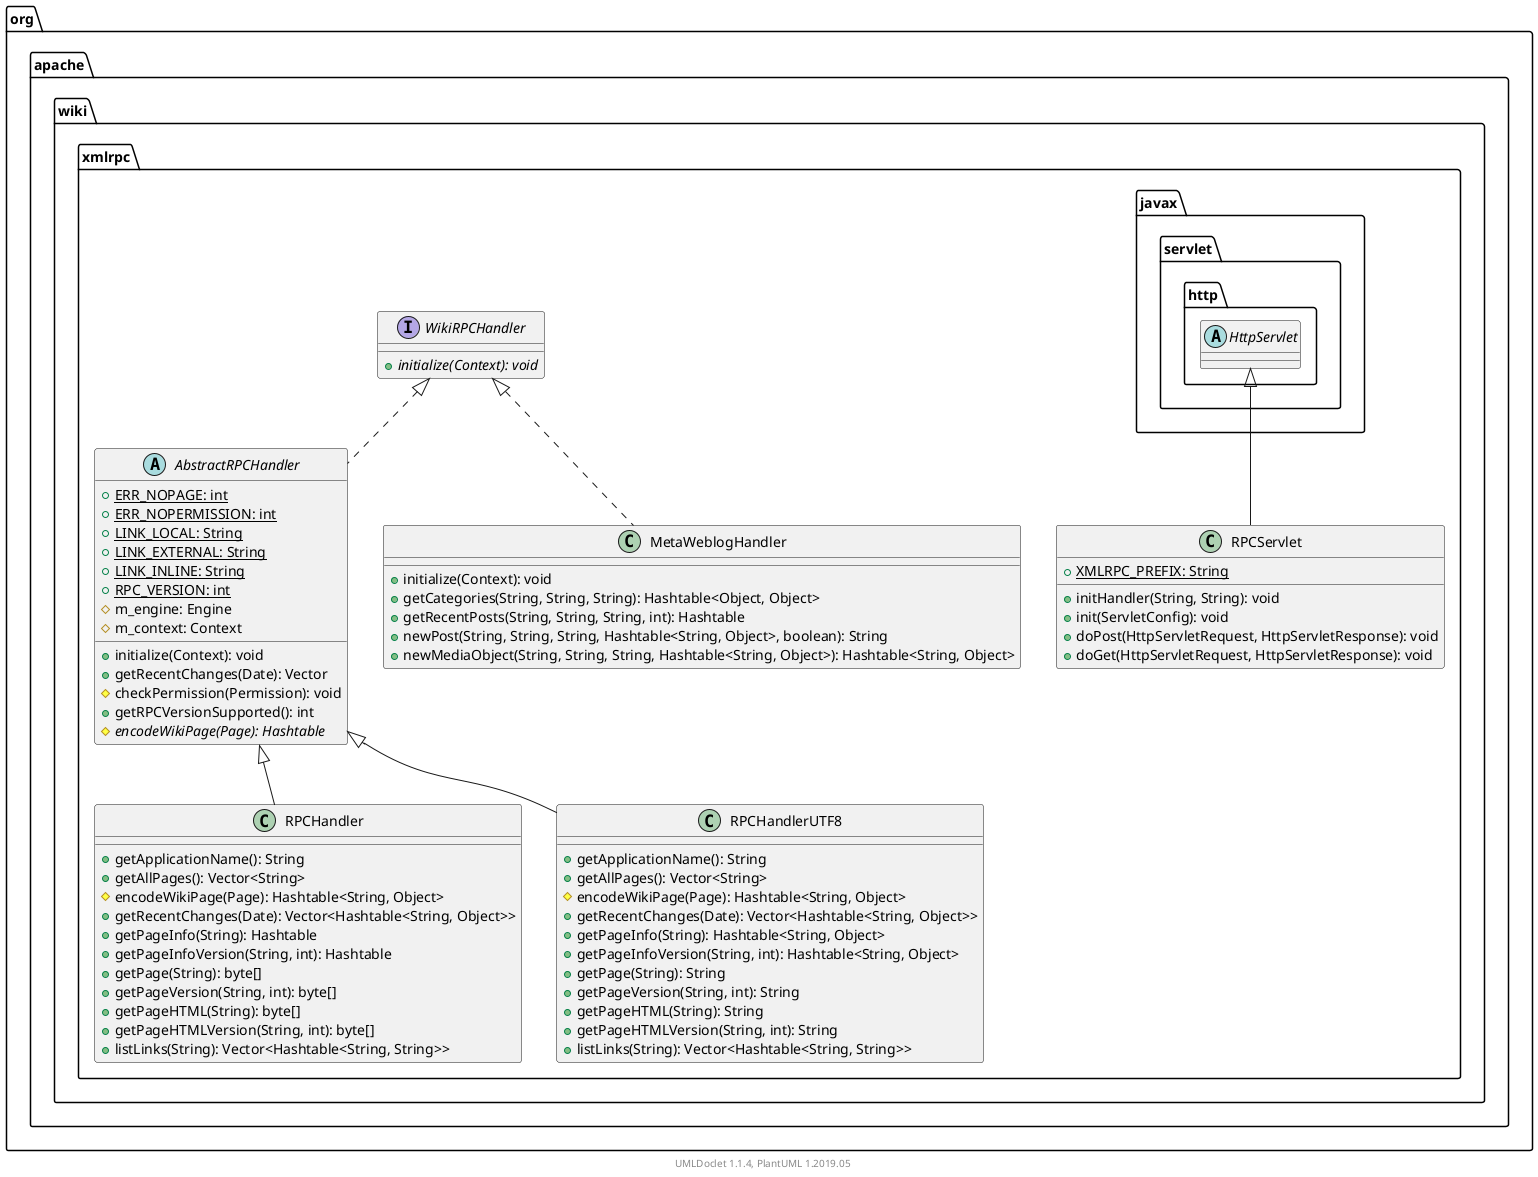 @startuml

    namespace org.apache.wiki.xmlrpc {

        abstract class AbstractRPCHandler [[AbstractRPCHandler.html]] {
            {static} +ERR_NOPAGE: int
            {static} +ERR_NOPERMISSION: int
            {static} +LINK_LOCAL: String
            {static} +LINK_EXTERNAL: String
            {static} +LINK_INLINE: String
            {static} +RPC_VERSION: int
            #m_engine: Engine
            #m_context: Context
            +initialize(Context): void
            +getRecentChanges(Date): Vector
            #checkPermission(Permission): void
            +getRPCVersionSupported(): int
            {abstract} #encodeWikiPage(Page): Hashtable
        }

        class RPCHandler [[RPCHandler.html]] {
            +getApplicationName(): String
            +getAllPages(): Vector<String>
            #encodeWikiPage(Page): Hashtable<String, Object>
            +getRecentChanges(Date): Vector<Hashtable<String, Object>>
            +getPageInfo(String): Hashtable
            +getPageInfoVersion(String, int): Hashtable
            +getPage(String): byte[]
            +getPageVersion(String, int): byte[]
            +getPageHTML(String): byte[]
            +getPageHTMLVersion(String, int): byte[]
            +listLinks(String): Vector<Hashtable<String, String>>
        }

        class MetaWeblogHandler [[MetaWeblogHandler.html]] {
            +initialize(Context): void
            +getCategories(String, String, String): Hashtable<Object, Object>
            +getRecentPosts(String, String, String, int): Hashtable
            +newPost(String, String, String, Hashtable<String, Object>, boolean): String
            +newMediaObject(String, String, String, Hashtable<String, Object>): Hashtable<String, Object>
        }

        class RPCHandlerUTF8 [[RPCHandlerUTF8.html]] {
            +getApplicationName(): String
            +getAllPages(): Vector<String>
            #encodeWikiPage(Page): Hashtable<String, Object>
            +getRecentChanges(Date): Vector<Hashtable<String, Object>>
            +getPageInfo(String): Hashtable<String, Object>
            +getPageInfoVersion(String, int): Hashtable<String, Object>
            +getPage(String): String
            +getPageVersion(String, int): String
            +getPageHTML(String): String
            +getPageHTMLVersion(String, int): String
            +listLinks(String): Vector<Hashtable<String, String>>
        }

        interface WikiRPCHandler [[WikiRPCHandler.html]] {
            {abstract} +initialize(Context): void
        }

        class RPCServlet [[RPCServlet.html]] {
            {static} +XMLRPC_PREFIX: String
            +initHandler(String, String): void
            +init(ServletConfig): void
            +doPost(HttpServletRequest, HttpServletResponse): void
            +doGet(HttpServletRequest, HttpServletResponse): void
        }

        WikiRPCHandler <|.. AbstractRPCHandler

        AbstractRPCHandler <|-- RPCHandler

        WikiRPCHandler <|.. MetaWeblogHandler

        AbstractRPCHandler <|-- RPCHandlerUTF8

        abstract class javax.servlet.http.HttpServlet
        javax.servlet.http.HttpServlet <|-- RPCServlet

    }


    center footer UMLDoclet 1.1.4, PlantUML 1.2019.05
@enduml
